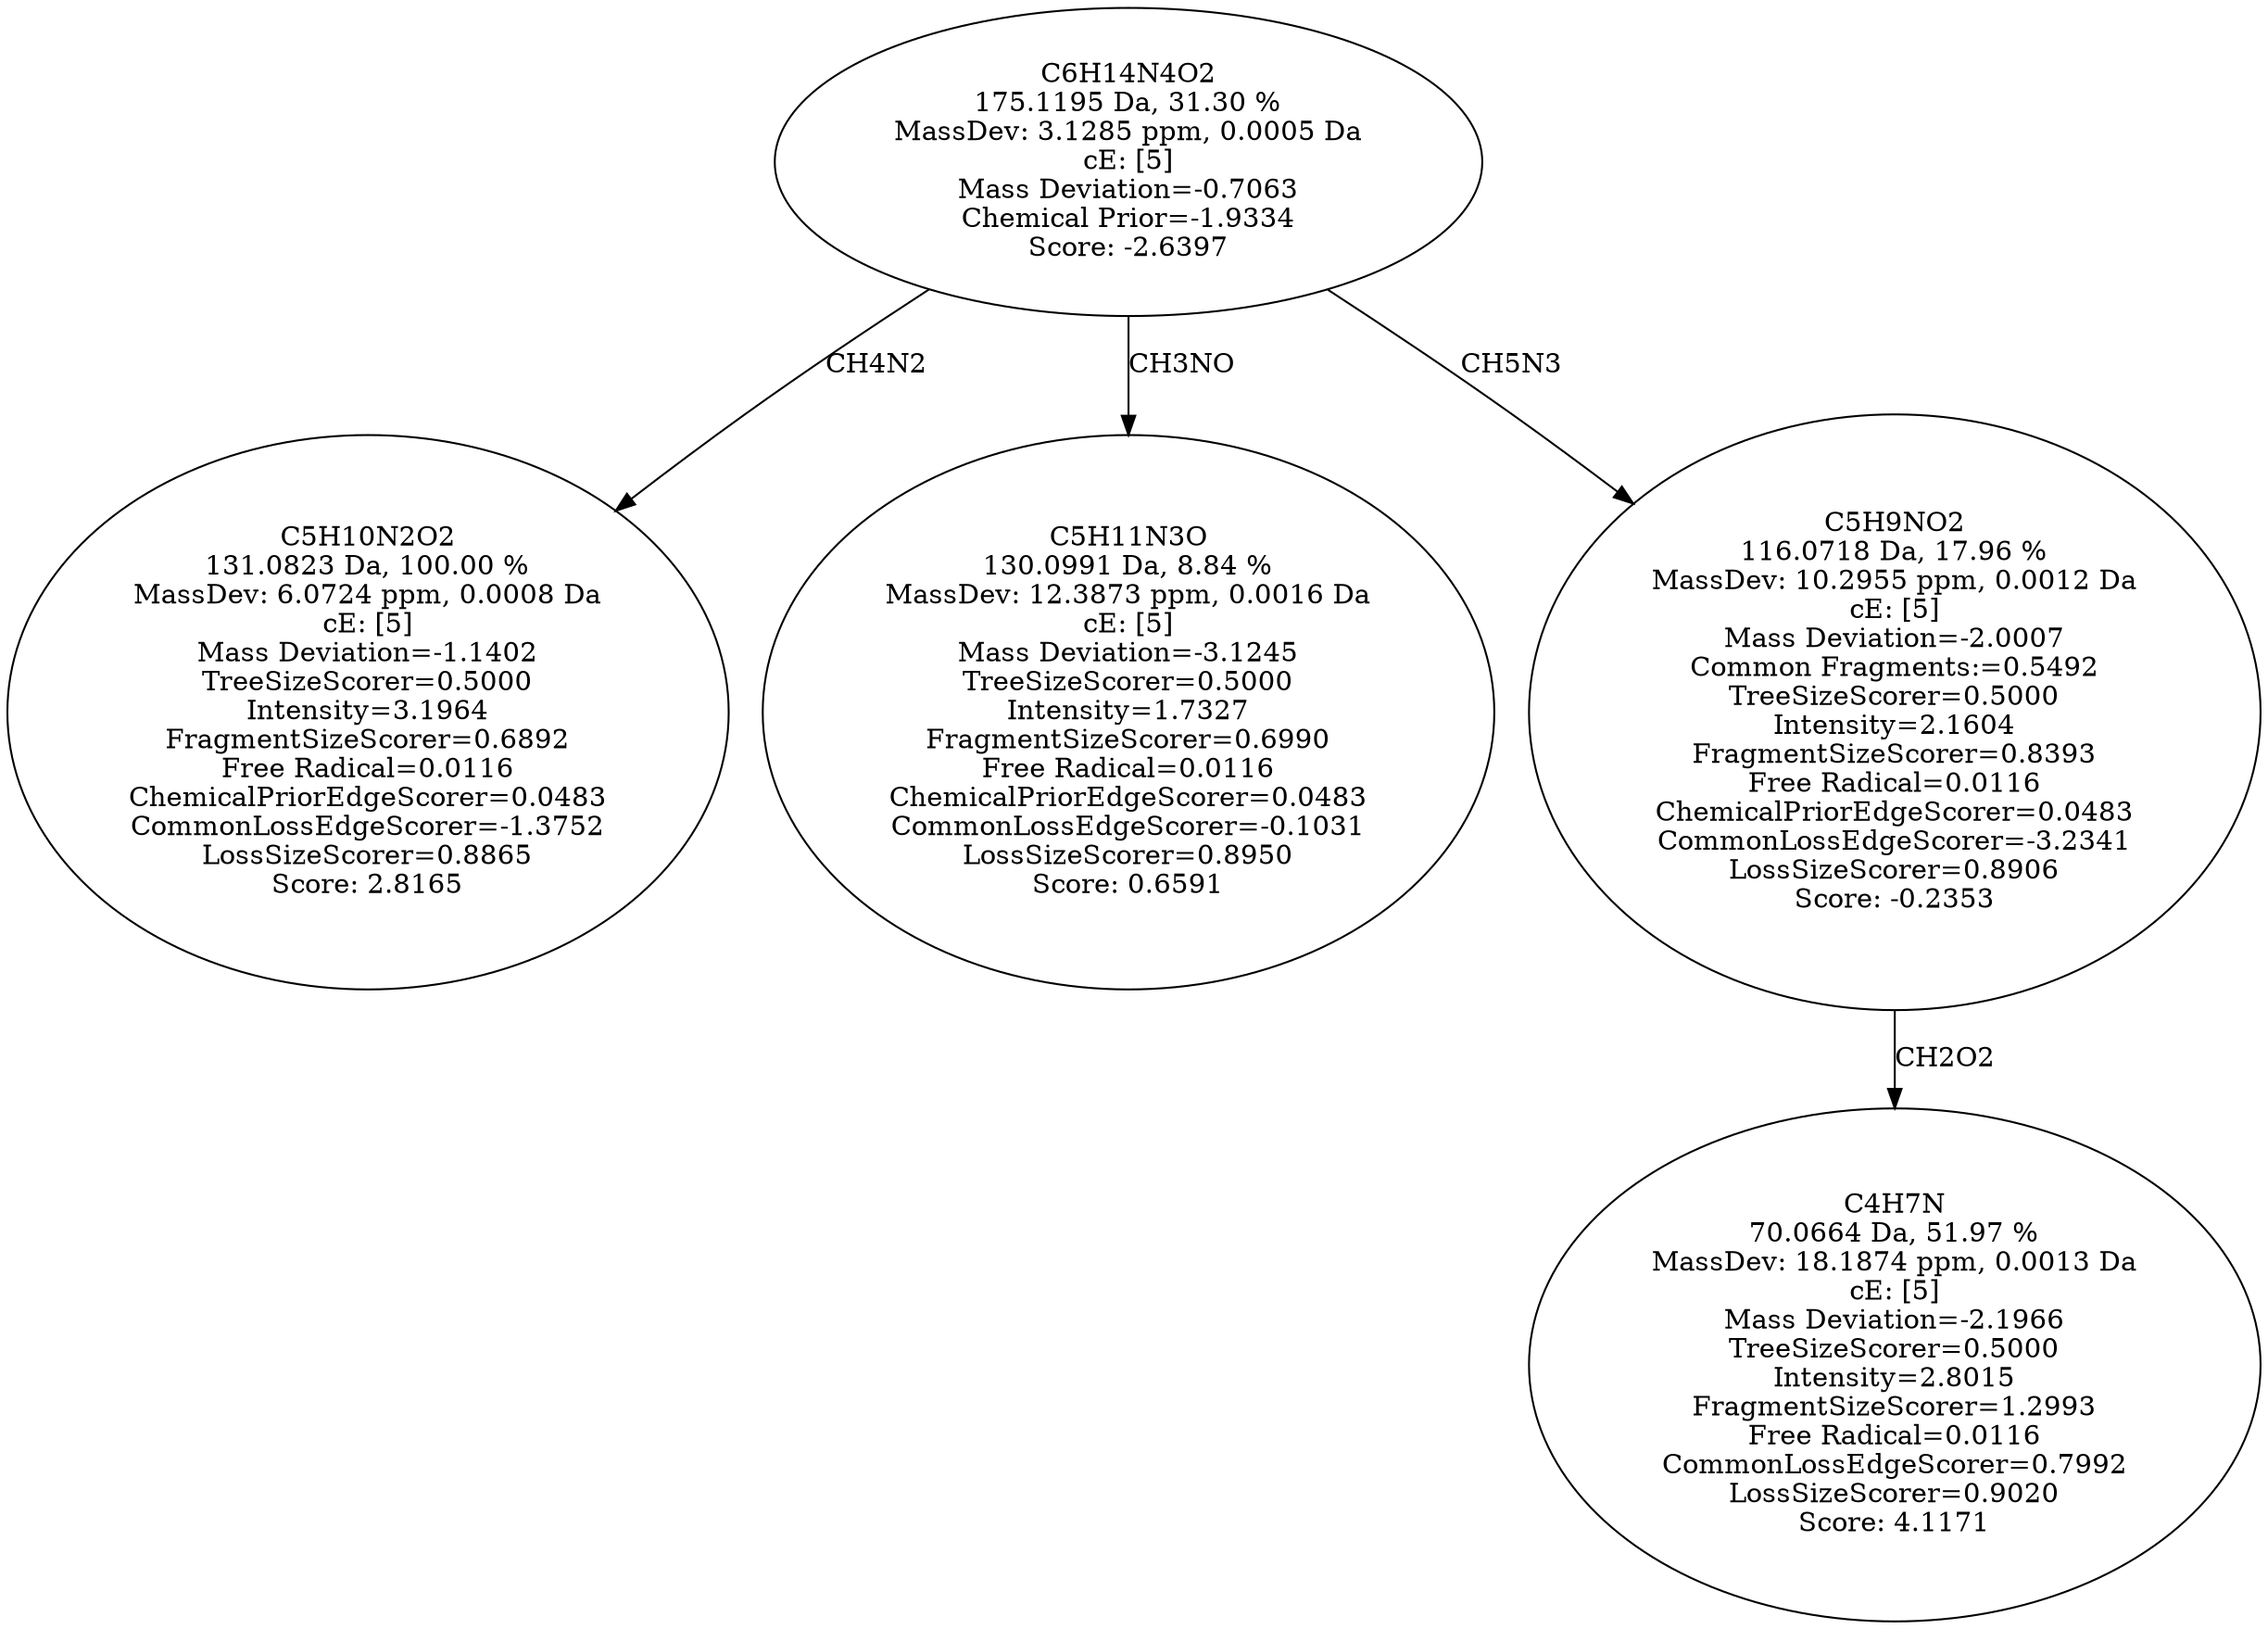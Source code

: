 strict digraph {
v1 [label="C5H10N2O2\n131.0823 Da, 100.00 %\nMassDev: 6.0724 ppm, 0.0008 Da\ncE: [5]\nMass Deviation=-1.1402\nTreeSizeScorer=0.5000\nIntensity=3.1964\nFragmentSizeScorer=0.6892\nFree Radical=0.0116\nChemicalPriorEdgeScorer=0.0483\nCommonLossEdgeScorer=-1.3752\nLossSizeScorer=0.8865\nScore: 2.8165"];
v2 [label="C5H11N3O\n130.0991 Da, 8.84 %\nMassDev: 12.3873 ppm, 0.0016 Da\ncE: [5]\nMass Deviation=-3.1245\nTreeSizeScorer=0.5000\nIntensity=1.7327\nFragmentSizeScorer=0.6990\nFree Radical=0.0116\nChemicalPriorEdgeScorer=0.0483\nCommonLossEdgeScorer=-0.1031\nLossSizeScorer=0.8950\nScore: 0.6591"];
v3 [label="C4H7N\n70.0664 Da, 51.97 %\nMassDev: 18.1874 ppm, 0.0013 Da\ncE: [5]\nMass Deviation=-2.1966\nTreeSizeScorer=0.5000\nIntensity=2.8015\nFragmentSizeScorer=1.2993\nFree Radical=0.0116\nCommonLossEdgeScorer=0.7992\nLossSizeScorer=0.9020\nScore: 4.1171"];
v4 [label="C5H9NO2\n116.0718 Da, 17.96 %\nMassDev: 10.2955 ppm, 0.0012 Da\ncE: [5]\nMass Deviation=-2.0007\nCommon Fragments:=0.5492\nTreeSizeScorer=0.5000\nIntensity=2.1604\nFragmentSizeScorer=0.8393\nFree Radical=0.0116\nChemicalPriorEdgeScorer=0.0483\nCommonLossEdgeScorer=-3.2341\nLossSizeScorer=0.8906\nScore: -0.2353"];
v5 [label="C6H14N4O2\n175.1195 Da, 31.30 %\nMassDev: 3.1285 ppm, 0.0005 Da\ncE: [5]\nMass Deviation=-0.7063\nChemical Prior=-1.9334\nScore: -2.6397"];
v5 -> v1 [label="CH4N2"];
v5 -> v2 [label="CH3NO"];
v4 -> v3 [label="CH2O2"];
v5 -> v4 [label="CH5N3"];
}